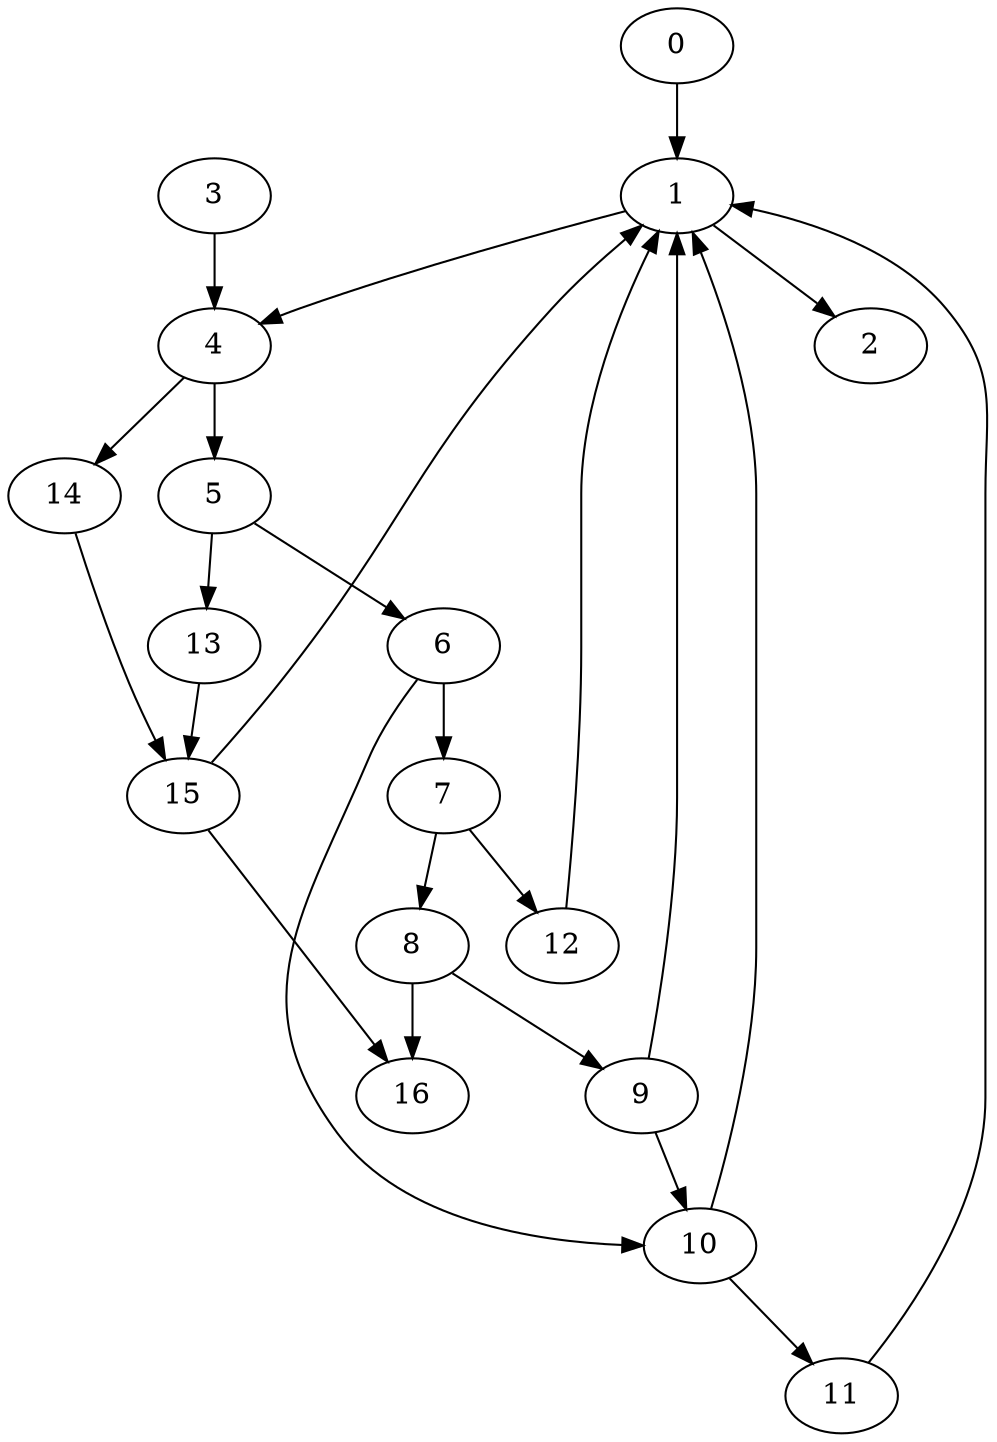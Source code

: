 digraph {
	0
	1
	2
	3
	4
	5
	6
	7
	8
	9
	10
	11
	12
	13
	14
	15
	16
	4 -> 5
	5 -> 6
	7 -> 8
	5 -> 13
	10 -> 11
	7 -> 12
	13 -> 15
	14 -> 15
	15 -> 16
	8 -> 16
	1 -> 2
	1 -> 4
	3 -> 4
	6 -> 7
	8 -> 9
	4 -> 14
	15 -> 1
	0 -> 1
	9 -> 1
	10 -> 1
	11 -> 1
	12 -> 1
	6 -> 10
	9 -> 10
}
